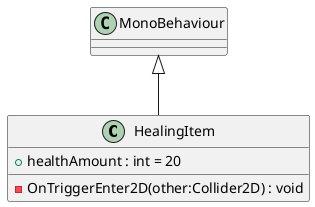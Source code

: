 @startuml
class HealingItem {
    + healthAmount : int = 20
    - OnTriggerEnter2D(other:Collider2D) : void
}
MonoBehaviour <|-- HealingItem
@enduml
